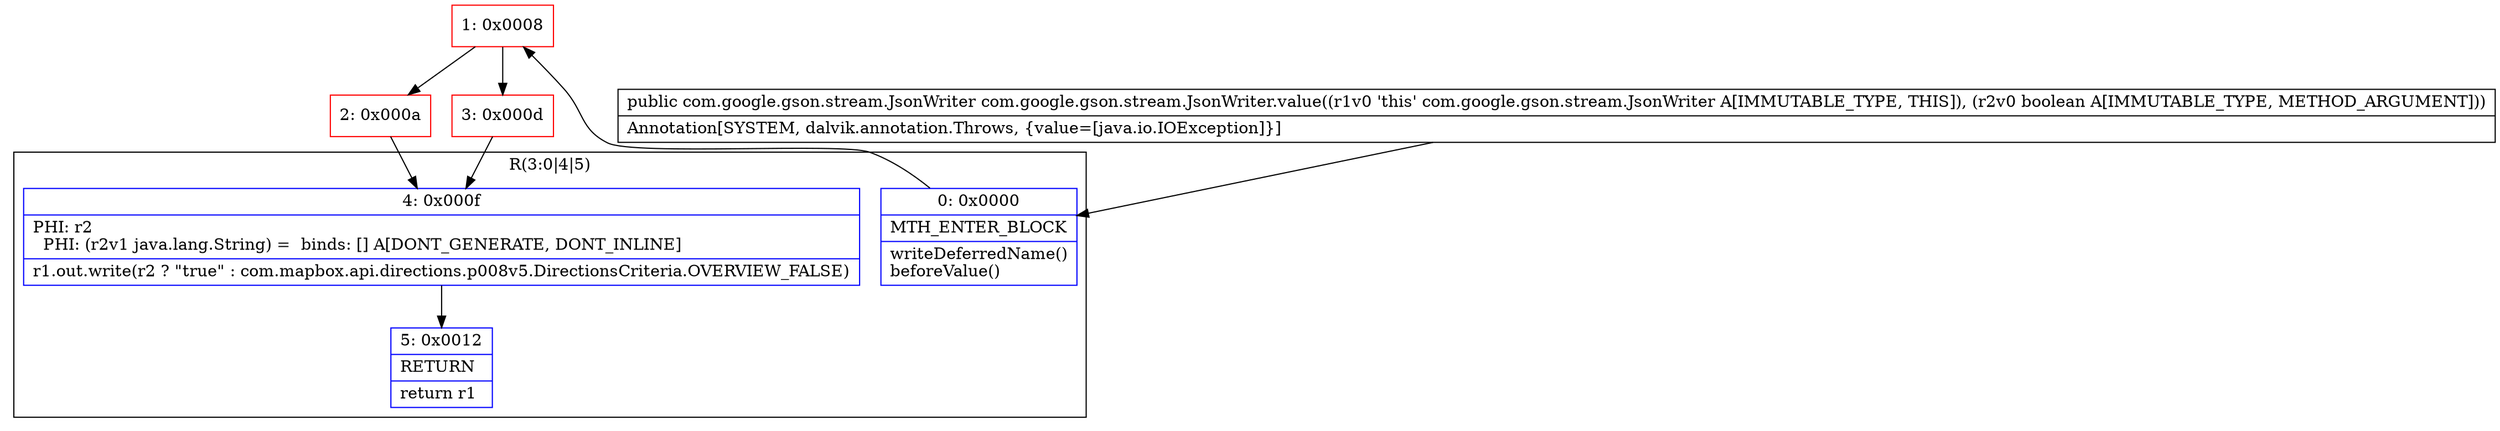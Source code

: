 digraph "CFG forcom.google.gson.stream.JsonWriter.value(Z)Lcom\/google\/gson\/stream\/JsonWriter;" {
subgraph cluster_Region_677916193 {
label = "R(3:0|4|5)";
node [shape=record,color=blue];
Node_0 [shape=record,label="{0\:\ 0x0000|MTH_ENTER_BLOCK\l|writeDeferredName()\lbeforeValue()\l}"];
Node_4 [shape=record,label="{4\:\ 0x000f|PHI: r2 \l  PHI: (r2v1 java.lang.String) =  binds: [] A[DONT_GENERATE, DONT_INLINE]\l|r1.out.write(r2 ? \"true\" : com.mapbox.api.directions.p008v5.DirectionsCriteria.OVERVIEW_FALSE)\l}"];
Node_5 [shape=record,label="{5\:\ 0x0012|RETURN\l|return r1\l}"];
}
Node_1 [shape=record,color=red,label="{1\:\ 0x0008}"];
Node_2 [shape=record,color=red,label="{2\:\ 0x000a}"];
Node_3 [shape=record,color=red,label="{3\:\ 0x000d}"];
MethodNode[shape=record,label="{public com.google.gson.stream.JsonWriter com.google.gson.stream.JsonWriter.value((r1v0 'this' com.google.gson.stream.JsonWriter A[IMMUTABLE_TYPE, THIS]), (r2v0 boolean A[IMMUTABLE_TYPE, METHOD_ARGUMENT]))  | Annotation[SYSTEM, dalvik.annotation.Throws, \{value=[java.io.IOException]\}]\l}"];
MethodNode -> Node_0;
Node_0 -> Node_1;
Node_4 -> Node_5;
Node_1 -> Node_2;
Node_1 -> Node_3;
Node_2 -> Node_4;
Node_3 -> Node_4;
}

